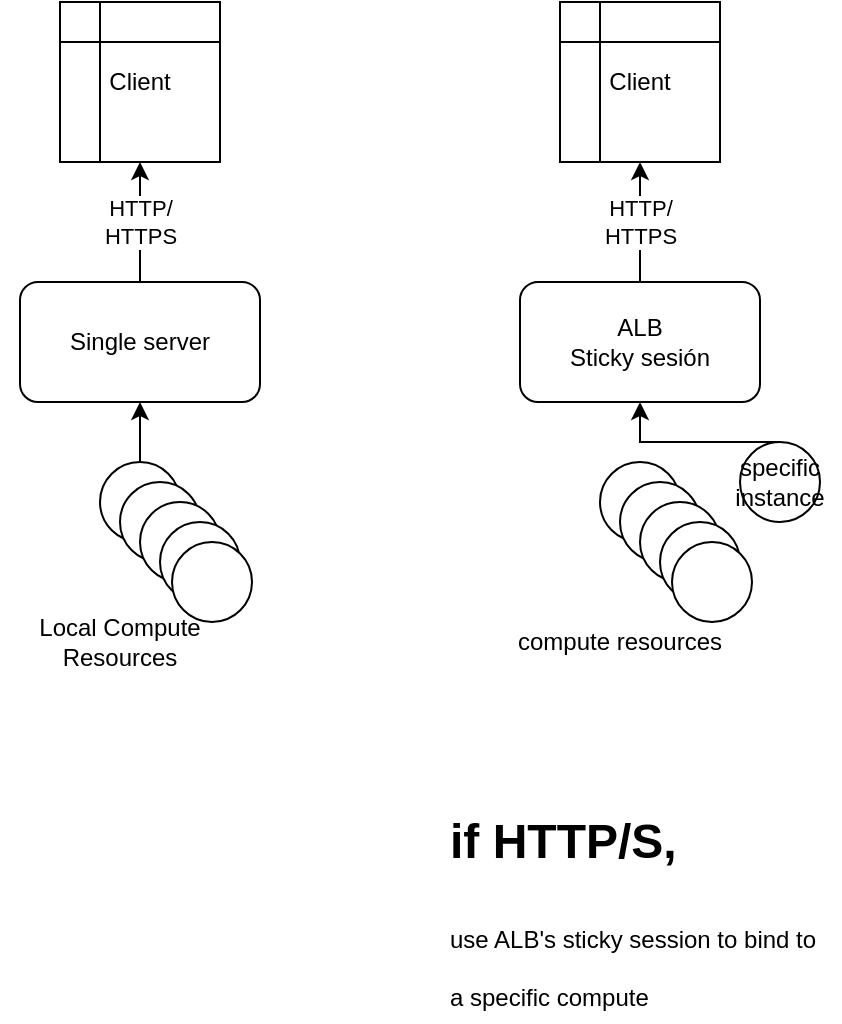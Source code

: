 <mxfile version="13.5.3" type="github">
  <diagram id="0MyxCYmi0HsOvnk1gjU4" name="Page-1">
    <mxGraphModel dx="524" dy="539" grid="1" gridSize="10" guides="1" tooltips="1" connect="1" arrows="1" fold="1" page="1" pageScale="1" pageWidth="827" pageHeight="1169" math="0" shadow="0">
      <root>
        <mxCell id="0" />
        <mxCell id="1" parent="0" />
        <mxCell id="21ggu57utm0WO7wQbZsQ-2" value="Client" style="shape=internalStorage;whiteSpace=wrap;html=1;backgroundOutline=1;" vertex="1" parent="1">
          <mxGeometry x="90" y="50" width="80" height="80" as="geometry" />
        </mxCell>
        <mxCell id="21ggu57utm0WO7wQbZsQ-11" value="HTTP/&lt;br&gt;HTTPS" style="edgeStyle=orthogonalEdgeStyle;rounded=0;orthogonalLoop=1;jettySize=auto;html=1;exitX=0.5;exitY=0;exitDx=0;exitDy=0;entryX=0.5;entryY=1;entryDx=0;entryDy=0;" edge="1" parent="1" source="21ggu57utm0WO7wQbZsQ-3" target="21ggu57utm0WO7wQbZsQ-2">
          <mxGeometry relative="1" as="geometry" />
        </mxCell>
        <mxCell id="21ggu57utm0WO7wQbZsQ-3" value="Single server" style="rounded=1;whiteSpace=wrap;html=1;" vertex="1" parent="1">
          <mxGeometry x="70" y="190" width="120" height="60" as="geometry" />
        </mxCell>
        <mxCell id="21ggu57utm0WO7wQbZsQ-9" style="edgeStyle=orthogonalEdgeStyle;rounded=0;orthogonalLoop=1;jettySize=auto;html=1;entryX=0.5;entryY=1;entryDx=0;entryDy=0;" edge="1" parent="1" source="21ggu57utm0WO7wQbZsQ-4" target="21ggu57utm0WO7wQbZsQ-3">
          <mxGeometry relative="1" as="geometry" />
        </mxCell>
        <mxCell id="21ggu57utm0WO7wQbZsQ-4" value="" style="ellipse;whiteSpace=wrap;html=1;aspect=fixed;" vertex="1" parent="1">
          <mxGeometry x="110" y="280" width="40" height="40" as="geometry" />
        </mxCell>
        <mxCell id="21ggu57utm0WO7wQbZsQ-5" value="" style="ellipse;whiteSpace=wrap;html=1;aspect=fixed;" vertex="1" parent="1">
          <mxGeometry x="120" y="290" width="40" height="40" as="geometry" />
        </mxCell>
        <mxCell id="21ggu57utm0WO7wQbZsQ-6" value="" style="ellipse;whiteSpace=wrap;html=1;aspect=fixed;" vertex="1" parent="1">
          <mxGeometry x="130" y="300" width="40" height="40" as="geometry" />
        </mxCell>
        <mxCell id="21ggu57utm0WO7wQbZsQ-7" value="" style="ellipse;whiteSpace=wrap;html=1;aspect=fixed;" vertex="1" parent="1">
          <mxGeometry x="140" y="310" width="40" height="40" as="geometry" />
        </mxCell>
        <mxCell id="21ggu57utm0WO7wQbZsQ-8" value="" style="ellipse;whiteSpace=wrap;html=1;aspect=fixed;" vertex="1" parent="1">
          <mxGeometry x="146" y="320" width="40" height="40" as="geometry" />
        </mxCell>
        <mxCell id="21ggu57utm0WO7wQbZsQ-10" value="Local Compute Resources" style="text;html=1;strokeColor=none;fillColor=none;align=center;verticalAlign=middle;whiteSpace=wrap;rounded=0;" vertex="1" parent="1">
          <mxGeometry x="60" y="360" width="120" height="20" as="geometry" />
        </mxCell>
        <mxCell id="21ggu57utm0WO7wQbZsQ-12" value="Client" style="shape=internalStorage;whiteSpace=wrap;html=1;backgroundOutline=1;" vertex="1" parent="1">
          <mxGeometry x="340" y="50" width="80" height="80" as="geometry" />
        </mxCell>
        <mxCell id="21ggu57utm0WO7wQbZsQ-13" value="HTTP/&lt;br&gt;HTTPS" style="edgeStyle=orthogonalEdgeStyle;rounded=0;orthogonalLoop=1;jettySize=auto;html=1;exitX=0.5;exitY=0;exitDx=0;exitDy=0;entryX=0.5;entryY=1;entryDx=0;entryDy=0;" edge="1" parent="1" source="21ggu57utm0WO7wQbZsQ-14" target="21ggu57utm0WO7wQbZsQ-12">
          <mxGeometry relative="1" as="geometry" />
        </mxCell>
        <mxCell id="21ggu57utm0WO7wQbZsQ-14" value="ALB&lt;br&gt;Sticky sesión" style="rounded=1;whiteSpace=wrap;html=1;" vertex="1" parent="1">
          <mxGeometry x="320" y="190" width="120" height="60" as="geometry" />
        </mxCell>
        <mxCell id="21ggu57utm0WO7wQbZsQ-15" style="edgeStyle=orthogonalEdgeStyle;rounded=0;orthogonalLoop=1;jettySize=auto;html=1;entryX=0.5;entryY=1;entryDx=0;entryDy=0;exitX=0.5;exitY=0;exitDx=0;exitDy=0;" edge="1" parent="1" source="21ggu57utm0WO7wQbZsQ-22" target="21ggu57utm0WO7wQbZsQ-14">
          <mxGeometry relative="1" as="geometry">
            <Array as="points">
              <mxPoint x="380" y="270" />
            </Array>
          </mxGeometry>
        </mxCell>
        <mxCell id="21ggu57utm0WO7wQbZsQ-16" value="" style="ellipse;whiteSpace=wrap;html=1;aspect=fixed;" vertex="1" parent="1">
          <mxGeometry x="360" y="280" width="40" height="40" as="geometry" />
        </mxCell>
        <mxCell id="21ggu57utm0WO7wQbZsQ-17" value="" style="ellipse;whiteSpace=wrap;html=1;aspect=fixed;" vertex="1" parent="1">
          <mxGeometry x="370" y="290" width="40" height="40" as="geometry" />
        </mxCell>
        <mxCell id="21ggu57utm0WO7wQbZsQ-18" value="" style="ellipse;whiteSpace=wrap;html=1;aspect=fixed;" vertex="1" parent="1">
          <mxGeometry x="380" y="300" width="40" height="40" as="geometry" />
        </mxCell>
        <mxCell id="21ggu57utm0WO7wQbZsQ-19" value="" style="ellipse;whiteSpace=wrap;html=1;aspect=fixed;" vertex="1" parent="1">
          <mxGeometry x="390" y="310" width="40" height="40" as="geometry" />
        </mxCell>
        <mxCell id="21ggu57utm0WO7wQbZsQ-20" value="" style="ellipse;whiteSpace=wrap;html=1;aspect=fixed;" vertex="1" parent="1">
          <mxGeometry x="396" y="320" width="40" height="40" as="geometry" />
        </mxCell>
        <mxCell id="21ggu57utm0WO7wQbZsQ-21" value="compute resources" style="text;html=1;strokeColor=none;fillColor=none;align=center;verticalAlign=middle;whiteSpace=wrap;rounded=0;" vertex="1" parent="1">
          <mxGeometry x="310" y="360" width="120" height="20" as="geometry" />
        </mxCell>
        <mxCell id="21ggu57utm0WO7wQbZsQ-22" value="specific&lt;br&gt;instance" style="ellipse;whiteSpace=wrap;html=1;aspect=fixed;" vertex="1" parent="1">
          <mxGeometry x="430" y="270" width="40" height="40" as="geometry" />
        </mxCell>
        <mxCell id="21ggu57utm0WO7wQbZsQ-23" value="&lt;h1&gt;if HTTP/S, &amp;nbsp;&lt;/h1&gt;&lt;h1&gt;&lt;span style=&quot;font-size: 12px ; font-weight: normal&quot;&gt;use ALB&#39;s sticky session to bind to a specific compute resource&amp;nbsp;during&amp;nbsp;the session&lt;/span&gt;&lt;br&gt;&lt;/h1&gt;" style="text;html=1;strokeColor=none;fillColor=none;spacing=5;spacingTop=-20;whiteSpace=wrap;overflow=hidden;rounded=0;" vertex="1" parent="1">
          <mxGeometry x="280" y="450" width="200" height="110" as="geometry" />
        </mxCell>
      </root>
    </mxGraphModel>
  </diagram>
</mxfile>
